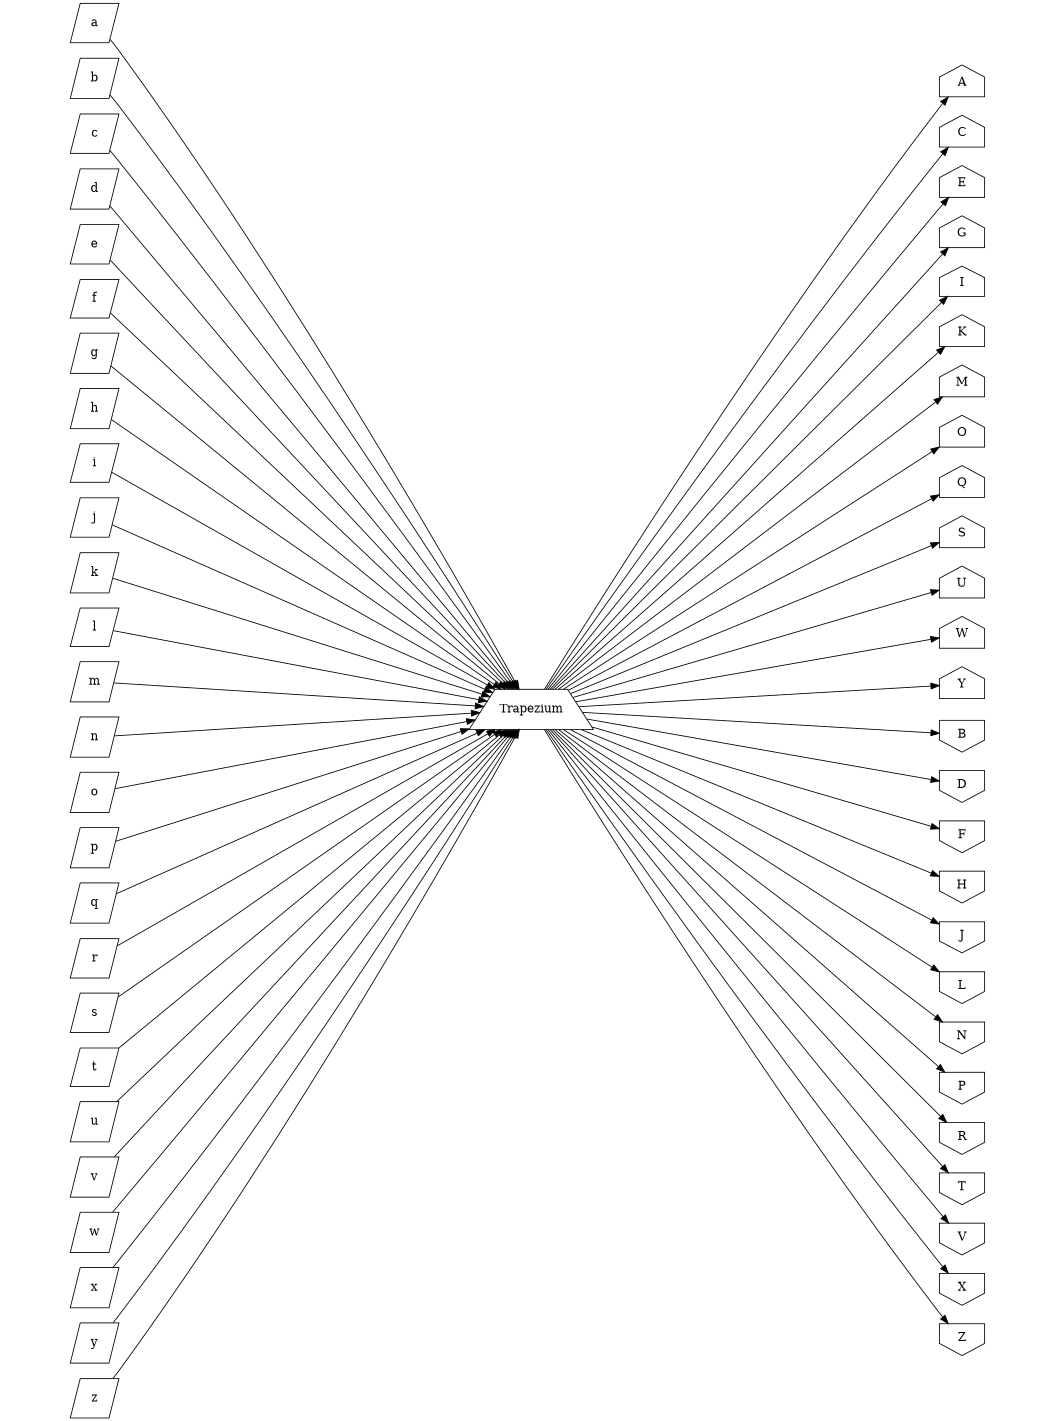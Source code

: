 digraph test {
	graph [size="7,9.5", page="8,10.5", ratio=fill, rankdir=LR];
	node [label="\N"];
	graph [bb="0,0,1234,1676"];
	{
		graph [rank=same,
			bb=""];
		node [shape=invhouse];
		A [shape=house, pos="1125,1589", width="0.75", height="0.58"];
		C [shape=house, pos="1125,1529", width="0.75", height="0.58"];
		E [shape=house, pos="1125,1469", width="0.75", height="0.58"];
		G [shape=house, pos="1125,1409", width="0.75", height="0.58"];
		I [shape=house, pos="1125,1350", width="0.75", height="0.56"];
		K [shape=house, pos="1125,1291", width="0.75", height="0.58"];
		M [shape=house, pos="1125,1231", width="0.75", height="0.58"];
		O [shape=house, pos="1125,1171", width="0.75", height="0.58"];
		Q [shape=house, pos="1125,1111", width="0.75", height="0.58"];
		S [shape=house, pos="1125,1051", width="0.75", height="0.58"];
		U [shape=house, pos="1125,991", width="0.75", height="0.58"];
		W [shape=house, pos="1125,931", width="0.75", height="0.58"];
		Y [shape=house, pos="1125,871", width="0.75", height="0.58"];
		B [pos="1125,811", width="0.75", height="0.58"];
		D [pos="1125,751", width="0.75", height="0.58"];
		F [pos="1125,691", width="0.75", height="0.58"];
		H [pos="1125,631", width="0.75", height="0.58"];
		J [pos="1125,572", width="0.75", height="0.57"];
		L [pos="1125,513", width="0.75", height="0.58"];
		N [pos="1125,453", width="0.75", height="0.58"];
		P [pos="1125,393", width="0.75", height="0.58"];
		R [pos="1125,333", width="0.75", height="0.58"];
		T [pos="1125,273", width="0.75", height="0.58"];
		V [pos="1125,213", width="0.75", height="0.58"];
		X [pos="1125,153", width="0.75", height="0.58"];
		Z [pos="1125,93", width="0.75", height="0.58"];
	}
	{
		graph [rank=same,
			ordering=out,
			bb=""];
		node [shape=trapezium];
		Trapezium [pos="621,841", width="1.69", height="0.67"];
	}
	{
		graph [rank=same,
			bb=""];
		node [shape=parallelogram];
		a [pos="113,1653", width="0.78", height="0.65"];
		b [pos="113,1588", width="0.78", height="0.67"];
		c [pos="113,1523", width="0.78", height="0.65"];
		d [pos="113,1458", width="0.78", height="0.67"];
		e [pos="113,1393", width="0.78", height="0.65"];
		f [pos="113,1329", width="0.78", height="0.64"];
		g [pos="113,1264", width="0.78", height="0.67"];
		h [pos="113,1198", width="0.78", height="0.67"];
		i [pos="113,1133", width="0.78", height="0.64"];
		j [pos="113,1069", width="0.78", height="0.65"];
		k [pos="113,1004", width="0.78", height="0.67"];
		l [pos="113,939", width="0.78", height="0.64"];
		m [pos="113,874", width="0.78", height="0.67"];
		n [pos="113,808", width="0.78", height="0.67"];
		o [pos="113,742", width="0.78", height="0.67"];
		p [pos="113,676", width="0.78", height="0.67"];
		q [pos="113,610", width="0.78", height="0.67"];
		r [pos="113,545", width="0.78", height="0.65"];
		s [pos="113,481", width="0.78", height="0.65"];
		t [pos="113,417", width="0.78", height="0.64"];
		u [pos="113,352", width="0.78", height="0.67"];
		v [pos="113,286", width="0.78", height="0.67"];
		w [pos="113,220", width="0.78", height="0.67"];
		x [pos="113,154", width="0.78", height="0.67"];
		y [pos="113,88", width="0.78", height="0.67"];
		z [pos="113,23", width="0.78", height="0.65"];
	}
	Trapezium -> A [pos="e,1109,1572 635,865 691,958 898,1299 1098,1559 1099,1561 1101,1562 1102,1564"];
	Trapezium -> B [pos="e,1098,813 671,838 772,831 998,818 1088,814"];
	Trapezium -> C [pos="e,1110,1512 637,865 696,953 905,1261 1098,1499 1100,1501 1101,1502 1103,1504"];
	Trapezium -> D [pos="e,1098,756 674,831 777,813 999,773 1088,758"];
	Trapezium -> E [pos="e,1110,1452 639,865 702,947 914,1220 1098,1439 1100,1441 1101,1442 1103,1444"];
	Trapezium -> F [pos="e,1098,699 678,824 783,793 1002,728 1088,702"];
	Trapezium -> G [pos="e,1110,1392 642,865 710,941 922,1181 1098,1379 1100,1381 1101,1382 1103,1384"];
	Trapezium -> H [pos="e,1098,642 679,817 783,774 1002,682 1089,646"];
	Trapezium -> I [pos="e,1108,1333 645,865 729,950 1016,1240 1101,1326"];
	Trapezium -> J [pos="e,1098,587 666,817 765,764 998,640 1089,592"];
	Trapezium -> K [pos="e,1106,1274 648,865 736,944 1011,1189 1098,1267"];
	Trapezium -> L [pos="e,1099,530 658,817 752,756 999,595 1091,535"];
	Trapezium -> M [pos="e,1103,1214 652,865 743,935 1006,1139 1095,1208"];
	Trapezium -> N [pos="e,1103,470 653,817 744,747 1005,545 1095,476"];
	Trapezium -> O [pos="e,1099,1154 657,864 750,925 999,1088 1091,1149"];
	Trapezium -> P [pos="e,1106,410 648,817 736,739 1011,494 1098,417"];
	Trapezium -> Q [pos="e,1098,1096 659,861 753,911 997,1042 1089,1091"];
	Trapezium -> R [pos="e,1108,350 645,817 729,732 1016,444 1101,357"];
	Trapezium -> S [pos="e,1098,1040 661,857 756,898 996,998 1089,1036"];
	Trapezium -> T [pos="e,1109,290 642,817 710,741 922,501 1098,303 1099,302 1101,300 1102,298"];
	Trapezium -> U [pos="e,1098,983 663,853 758,882 997,953 1088,980"];
	Trapezium -> V [pos="e,1109,230 639,817 702,735 914,461 1098,243 1099,242 1101,240 1102,238"];
	Trapezium -> W [pos="e,1098,926 665,849 763,866 997,908 1088,924"];
	Trapezium -> X [pos="e,1109,170 637,817 696,730 905,421 1098,183 1099,182 1101,180 1102,178"];
	Trapezium -> Y [pos="e,1098,869 668,844 767,850 998,863 1088,868"];
	Trapezium -> Z [pos="e,1109,110 635,817 691,724 898,382 1098,123 1099,121 1101,120 1102,118"];
	a -> Trapezium [pos="e,608,865 131,1634 134,1630 138,1625 141,1621 344,1346 543,984 603,874"];
	b -> Trapezium [pos="e,606,865 131,1568 134,1564 138,1559 141,1555 333,1302 537,977 601,874"];
	c -> Trapezium [pos="e,604,865 131,1504 134,1499 138,1495 141,1491 327,1261 531,970 598,873"];
	d -> Trapezium [pos="e,602,865 130,1437 134,1433 138,1429 141,1425 317,1216 524,961 596,873"];
	e -> Trapezium [pos="e,599,865 131,1374 206,1292 498,975 592,873"];
	f -> Trapezium [pos="e,596,865 131,1312 206,1240 491,965 589,872"];
	g -> Trapezium [pos="e,592,865 132,1248 206,1186 484,956 584,872"];
	h -> Trapezium [pos="e,587,865 132,1184 206,1132 473,945 578,871"];
	i -> Trapezium [pos="e,584,862 133,1122 207,1079 468,929 575,867"];
	j -> Trapezium [pos="e,582,859 133,1060 208,1027 464,911 573,863"];
	k -> Trapezium [pos="e,580,854 134,997 208,974 461,892 570,857"];
	l -> Trapezium [pos="e,577,849 135,935 209,920 456,873 567,851"];
	m -> Trapezium [pos="e,574,844 135,873 210,867 453,852 564,845"];
	n -> Trapezium [pos="e,571,838 136,809 211,814 448,830 561,837"];
	o -> Trapezium [pos="e,567,830 136,747 211,762 443,806 557,828"];
	p -> Trapezium [pos="e,563,822 137,684 211,708 438,782 553,819"];
	q -> Trapezium [pos="e,568,817 138,621 215,656 447,762 559,813"];
	r -> Trapezium [pos="e,580,817 139,560 220,608 465,750 571,812"];
	s -> Trapezium [pos="e,587,817 140,500 225,559 477,739 579,811"];
	t -> Trapezium [pos="e,592,817 141,440 227,512 487,730 584,811"];
	u -> Trapezium [pos="e,596,817 138,376 223,458 495,720 589,810"];
	v -> Trapezium [pos="e,599,817 135,310 217,400 500,709 592,809"];
	w -> Trapezium [pos="e,602,817 134,244 136,247 139,250 141,253 317,463 524,720 596,809"];
	x -> Trapezium [pos="e,604,817 134,178 137,181 139,184 141,187 325,419 531,712 598,809"];
	y -> Trapezium [pos="e,606,817 134,112 137,115 139,118 141,121 333,376 538,704 601,808"];
	z -> Trapezium [pos="e,608,817 134,46 137,49 139,52 141,55 345,331 544,697 603,808"];
}
